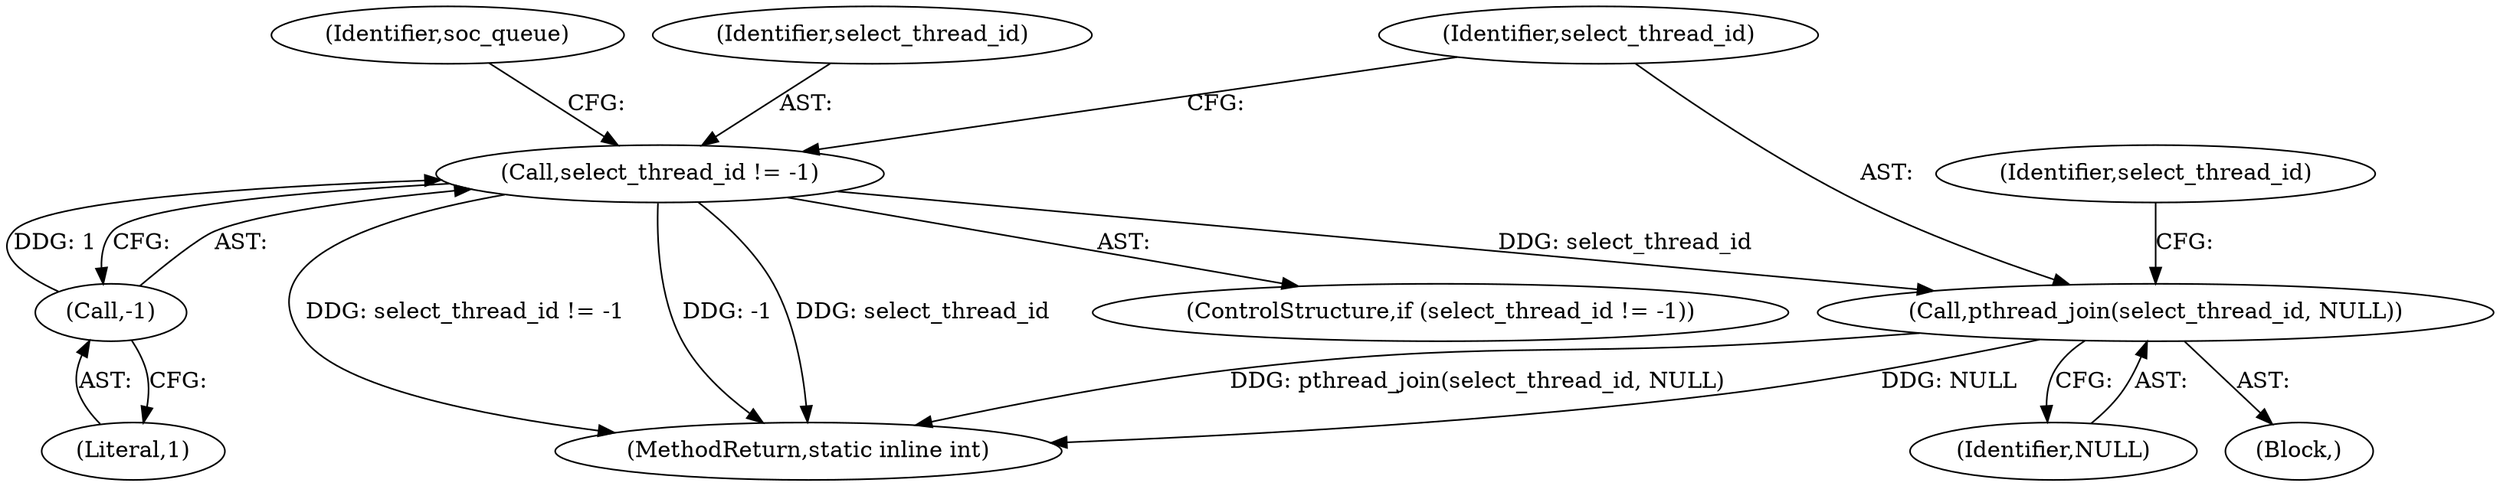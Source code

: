 digraph "0_Android_472271b153c5dc53c28beac55480a8d8434b2d5c_16@API" {
"1000135" [label="(Call,pthread_join(select_thread_id, NULL))"];
"1000130" [label="(Call,select_thread_id != -1)"];
"1000132" [label="(Call,-1)"];
"1000137" [label="(Identifier,NULL)"];
"1000143" [label="(Identifier,soc_queue)"];
"1000134" [label="(Block,)"];
"1000136" [label="(Identifier,select_thread_id)"];
"1000131" [label="(Identifier,select_thread_id)"];
"1000132" [label="(Call,-1)"];
"1000146" [label="(MethodReturn,static inline int)"];
"1000135" [label="(Call,pthread_join(select_thread_id, NULL))"];
"1000139" [label="(Identifier,select_thread_id)"];
"1000129" [label="(ControlStructure,if (select_thread_id != -1))"];
"1000133" [label="(Literal,1)"];
"1000130" [label="(Call,select_thread_id != -1)"];
"1000135" -> "1000134"  [label="AST: "];
"1000135" -> "1000137"  [label="CFG: "];
"1000136" -> "1000135"  [label="AST: "];
"1000137" -> "1000135"  [label="AST: "];
"1000139" -> "1000135"  [label="CFG: "];
"1000135" -> "1000146"  [label="DDG: pthread_join(select_thread_id, NULL)"];
"1000135" -> "1000146"  [label="DDG: NULL"];
"1000130" -> "1000135"  [label="DDG: select_thread_id"];
"1000130" -> "1000129"  [label="AST: "];
"1000130" -> "1000132"  [label="CFG: "];
"1000131" -> "1000130"  [label="AST: "];
"1000132" -> "1000130"  [label="AST: "];
"1000136" -> "1000130"  [label="CFG: "];
"1000143" -> "1000130"  [label="CFG: "];
"1000130" -> "1000146"  [label="DDG: select_thread_id != -1"];
"1000130" -> "1000146"  [label="DDG: -1"];
"1000130" -> "1000146"  [label="DDG: select_thread_id"];
"1000132" -> "1000130"  [label="DDG: 1"];
"1000132" -> "1000133"  [label="CFG: "];
"1000133" -> "1000132"  [label="AST: "];
}
